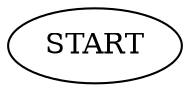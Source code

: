 # Arx - EasterEggs / Modus Mullen / Flow – MULLEN ORB / bookstore 8
# 'Mullen and Me'
# ==================================================
digraph G {
	  0 [label="START"];
}

